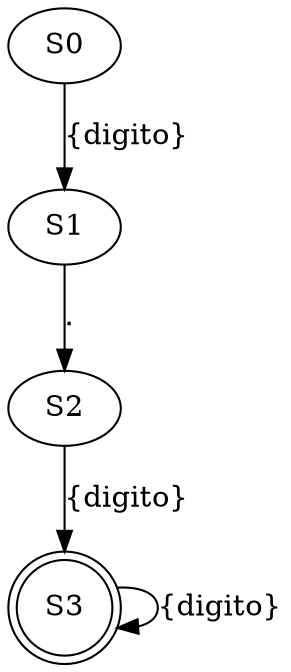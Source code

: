 digraph G {
	S0 -> S1 [label="{digito}"]	S1 -> S2 [label="."]	S2 -> S3 [label="{digito}"]	S3 [shape="doublecircle"]	S3 -> S3 [label="{digito}"]
}